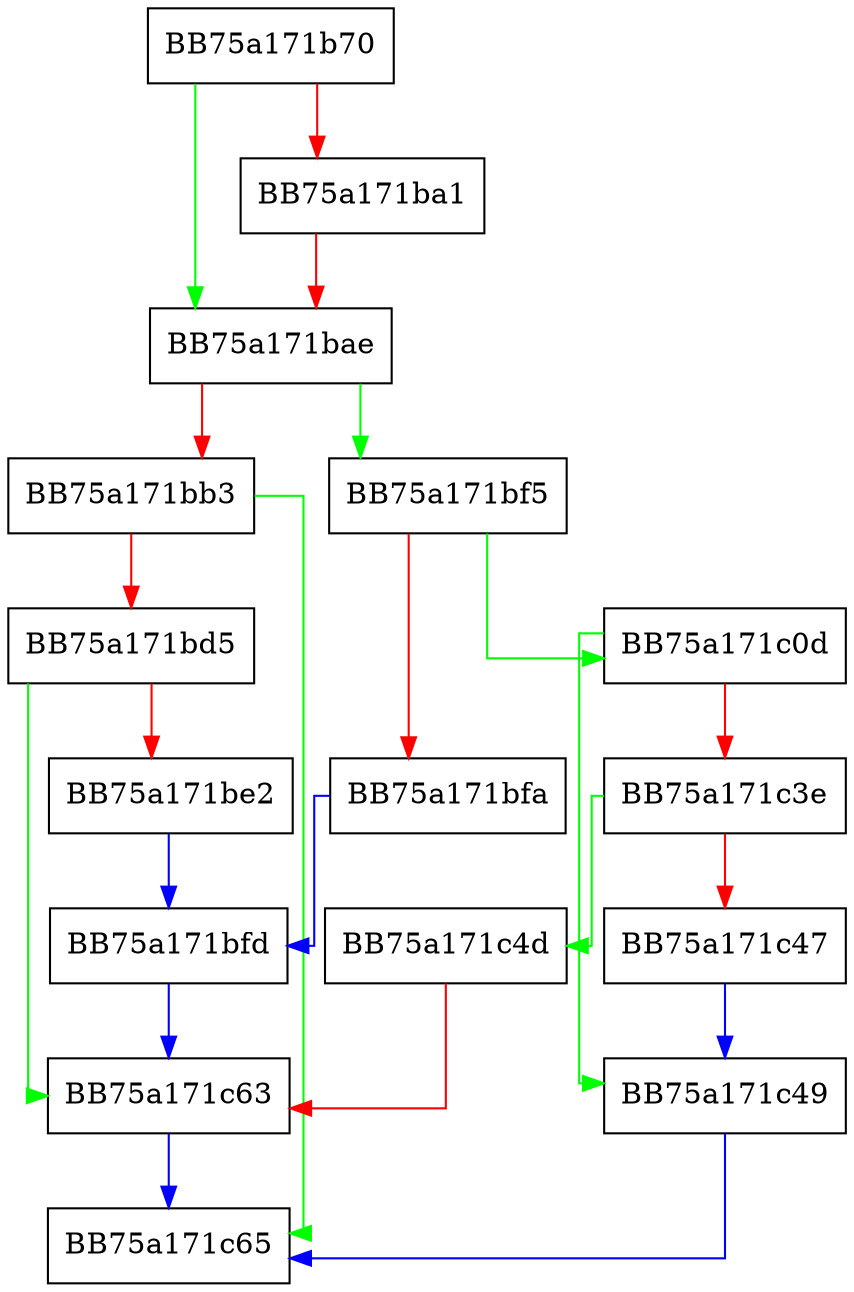 digraph call {
  node [shape="box"];
  graph [splines=ortho];
  BB75a171b70 -> BB75a171bae [color="green"];
  BB75a171b70 -> BB75a171ba1 [color="red"];
  BB75a171ba1 -> BB75a171bae [color="red"];
  BB75a171bae -> BB75a171bf5 [color="green"];
  BB75a171bae -> BB75a171bb3 [color="red"];
  BB75a171bb3 -> BB75a171c65 [color="green"];
  BB75a171bb3 -> BB75a171bd5 [color="red"];
  BB75a171bd5 -> BB75a171c63 [color="green"];
  BB75a171bd5 -> BB75a171be2 [color="red"];
  BB75a171be2 -> BB75a171bfd [color="blue"];
  BB75a171bf5 -> BB75a171c0d [color="green"];
  BB75a171bf5 -> BB75a171bfa [color="red"];
  BB75a171bfa -> BB75a171bfd [color="blue"];
  BB75a171bfd -> BB75a171c63 [color="blue"];
  BB75a171c0d -> BB75a171c49 [color="green"];
  BB75a171c0d -> BB75a171c3e [color="red"];
  BB75a171c3e -> BB75a171c4d [color="green"];
  BB75a171c3e -> BB75a171c47 [color="red"];
  BB75a171c47 -> BB75a171c49 [color="blue"];
  BB75a171c49 -> BB75a171c65 [color="blue"];
  BB75a171c4d -> BB75a171c63 [color="red"];
  BB75a171c63 -> BB75a171c65 [color="blue"];
}